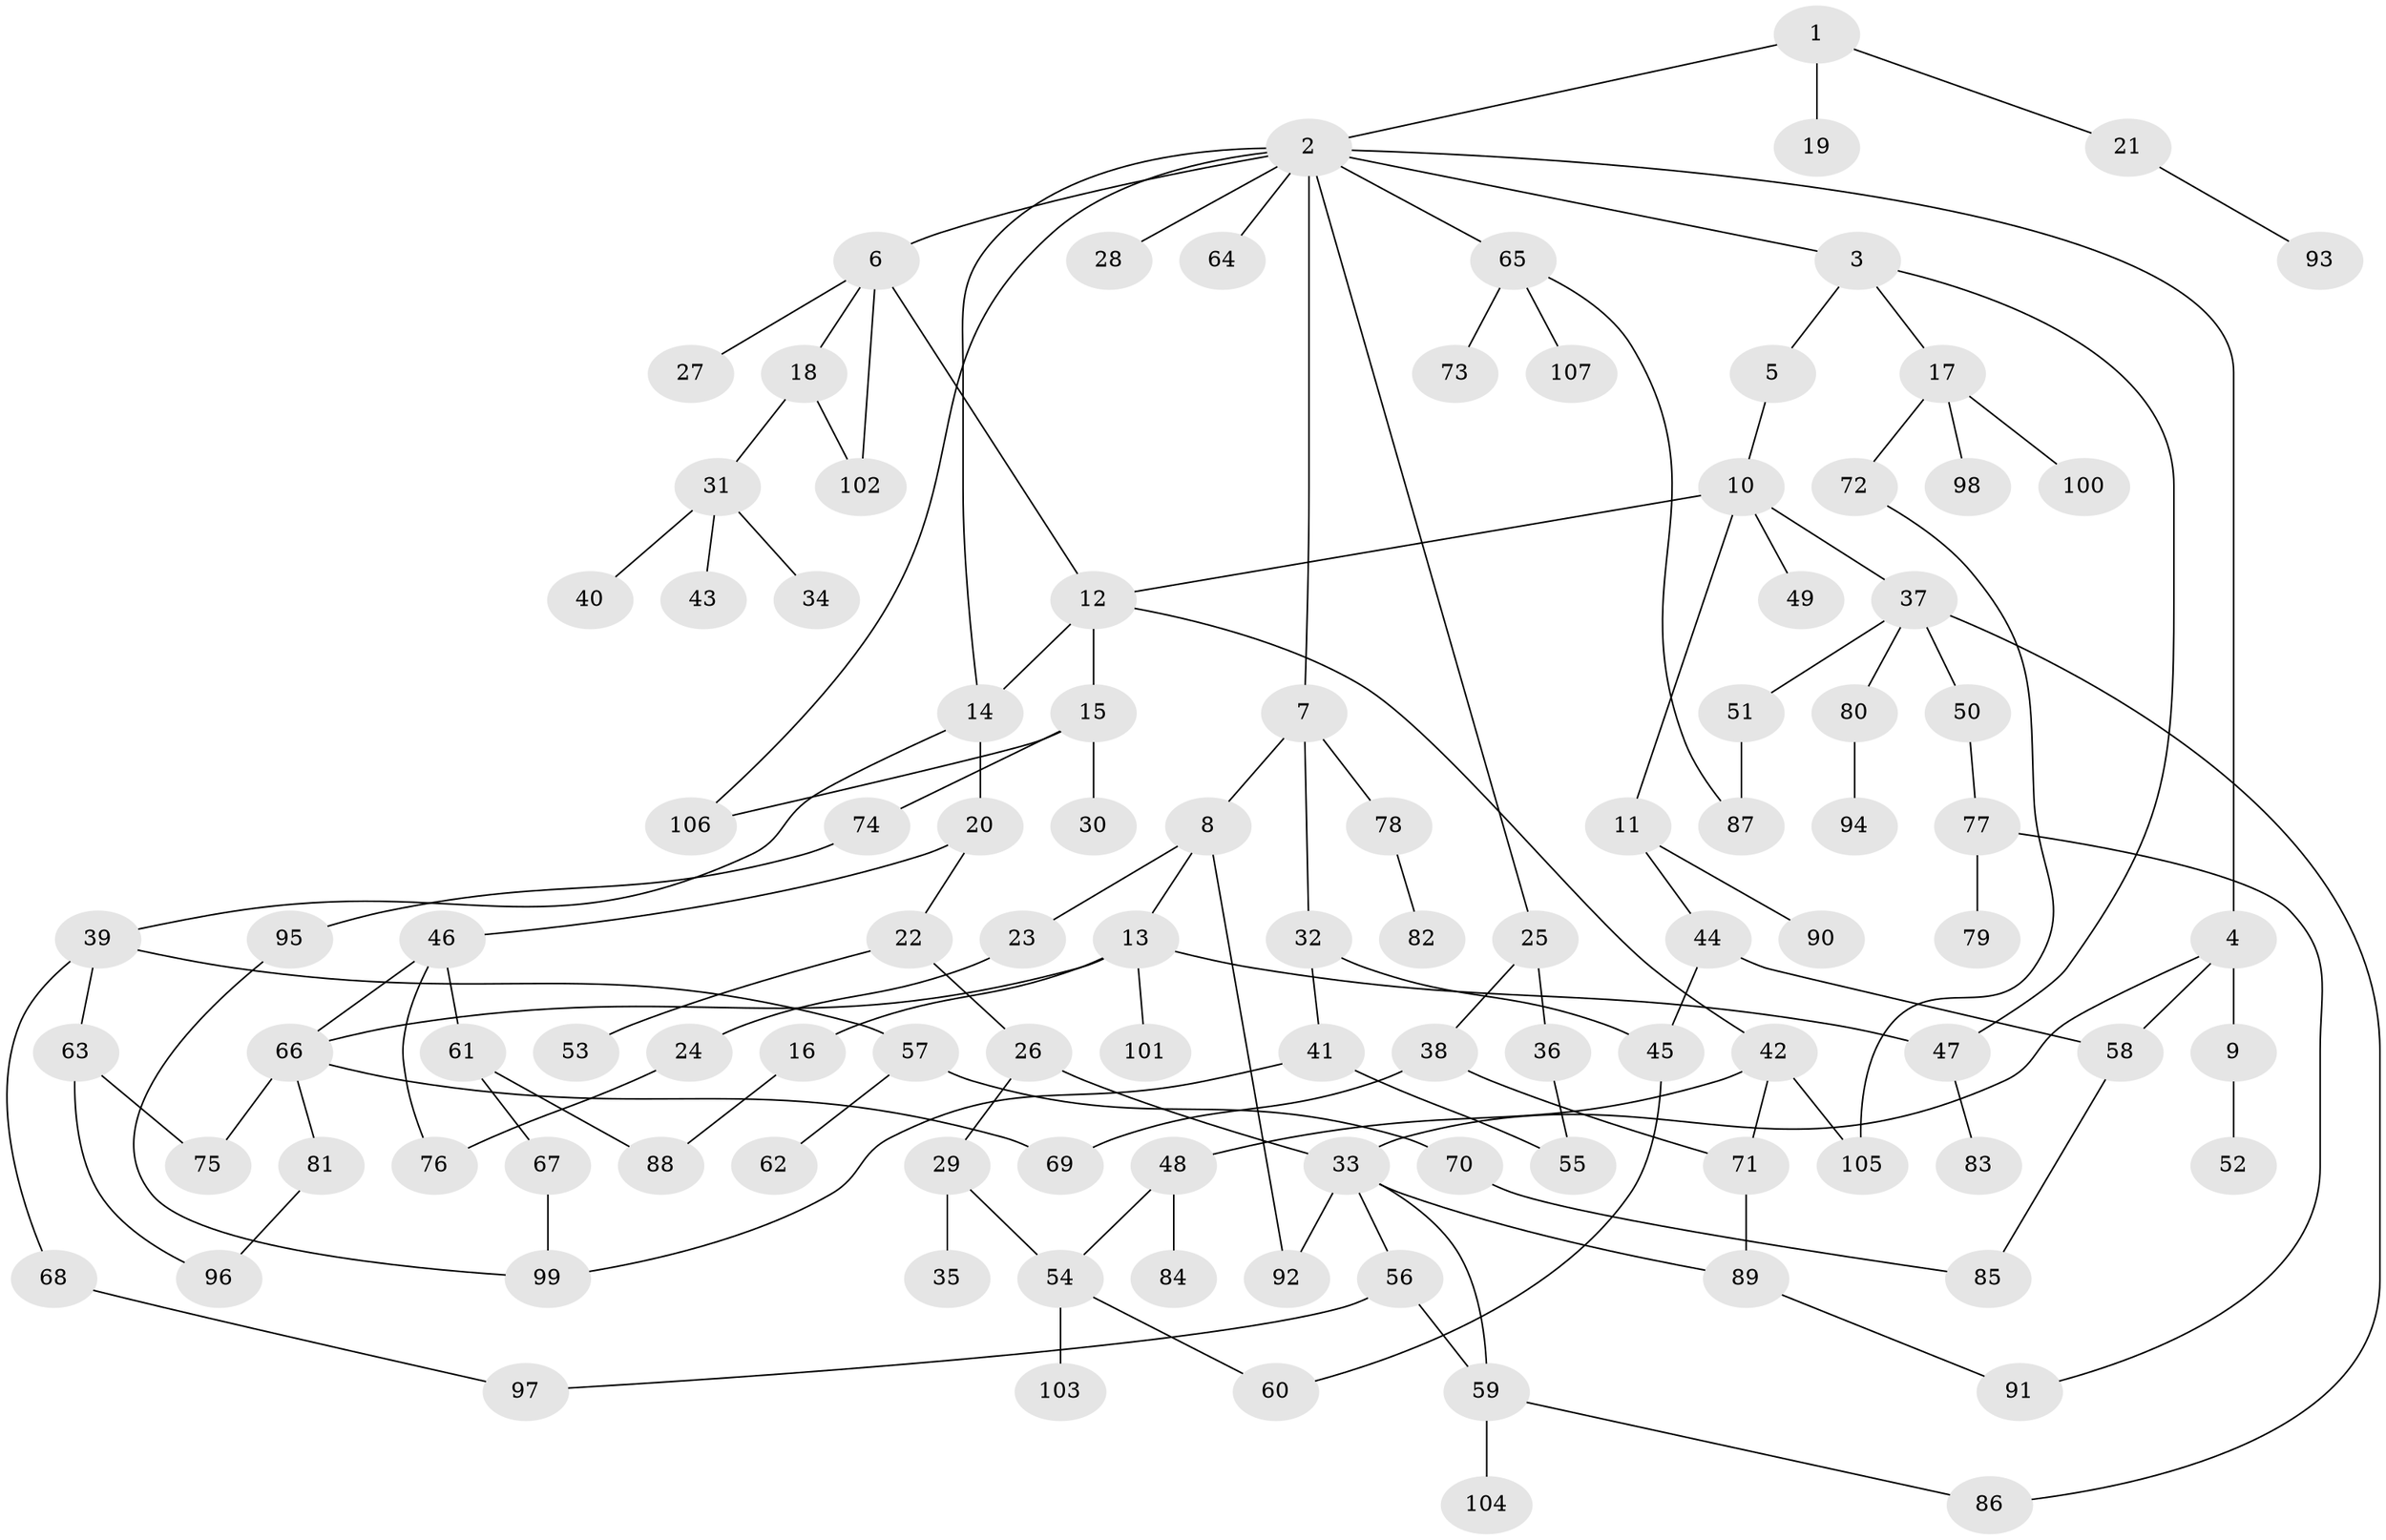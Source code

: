 // coarse degree distribution, {3: 0.21428571428571427, 12: 0.014285714285714285, 5: 0.08571428571428572, 4: 0.1, 6: 0.014285714285714285, 7: 0.02857142857142857, 1: 0.2714285714285714, 2: 0.2714285714285714}
// Generated by graph-tools (version 1.1) at 2025/41/03/06/25 10:41:27]
// undirected, 107 vertices, 135 edges
graph export_dot {
graph [start="1"]
  node [color=gray90,style=filled];
  1;
  2;
  3;
  4;
  5;
  6;
  7;
  8;
  9;
  10;
  11;
  12;
  13;
  14;
  15;
  16;
  17;
  18;
  19;
  20;
  21;
  22;
  23;
  24;
  25;
  26;
  27;
  28;
  29;
  30;
  31;
  32;
  33;
  34;
  35;
  36;
  37;
  38;
  39;
  40;
  41;
  42;
  43;
  44;
  45;
  46;
  47;
  48;
  49;
  50;
  51;
  52;
  53;
  54;
  55;
  56;
  57;
  58;
  59;
  60;
  61;
  62;
  63;
  64;
  65;
  66;
  67;
  68;
  69;
  70;
  71;
  72;
  73;
  74;
  75;
  76;
  77;
  78;
  79;
  80;
  81;
  82;
  83;
  84;
  85;
  86;
  87;
  88;
  89;
  90;
  91;
  92;
  93;
  94;
  95;
  96;
  97;
  98;
  99;
  100;
  101;
  102;
  103;
  104;
  105;
  106;
  107;
  1 -- 2;
  1 -- 19;
  1 -- 21;
  2 -- 3;
  2 -- 4;
  2 -- 6;
  2 -- 7;
  2 -- 25;
  2 -- 28;
  2 -- 64;
  2 -- 65;
  2 -- 106;
  2 -- 14;
  3 -- 5;
  3 -- 17;
  3 -- 47;
  4 -- 9;
  4 -- 33;
  4 -- 58;
  5 -- 10;
  6 -- 12;
  6 -- 18;
  6 -- 27;
  6 -- 102;
  7 -- 8;
  7 -- 32;
  7 -- 78;
  8 -- 13;
  8 -- 23;
  8 -- 92;
  9 -- 52;
  10 -- 11;
  10 -- 37;
  10 -- 49;
  10 -- 12;
  11 -- 44;
  11 -- 90;
  12 -- 14;
  12 -- 15;
  12 -- 42;
  13 -- 16;
  13 -- 101;
  13 -- 47;
  13 -- 66;
  14 -- 20;
  14 -- 39;
  15 -- 30;
  15 -- 74;
  15 -- 106;
  16 -- 88;
  17 -- 72;
  17 -- 98;
  17 -- 100;
  18 -- 31;
  18 -- 102;
  20 -- 22;
  20 -- 46;
  21 -- 93;
  22 -- 26;
  22 -- 53;
  23 -- 24;
  24 -- 76;
  25 -- 36;
  25 -- 38;
  26 -- 29;
  26 -- 33;
  29 -- 35;
  29 -- 54;
  31 -- 34;
  31 -- 40;
  31 -- 43;
  32 -- 41;
  32 -- 45;
  33 -- 56;
  33 -- 89;
  33 -- 59;
  33 -- 92;
  36 -- 55;
  37 -- 50;
  37 -- 51;
  37 -- 80;
  37 -- 86;
  38 -- 69;
  38 -- 71;
  39 -- 57;
  39 -- 63;
  39 -- 68;
  41 -- 55;
  41 -- 99;
  42 -- 48;
  42 -- 105;
  42 -- 71;
  44 -- 45;
  44 -- 58;
  45 -- 60;
  46 -- 61;
  46 -- 66;
  46 -- 76;
  47 -- 83;
  48 -- 54;
  48 -- 84;
  50 -- 77;
  51 -- 87;
  54 -- 103;
  54 -- 60;
  56 -- 59;
  56 -- 97;
  57 -- 62;
  57 -- 70;
  58 -- 85;
  59 -- 86;
  59 -- 104;
  61 -- 67;
  61 -- 88;
  63 -- 96;
  63 -- 75;
  65 -- 73;
  65 -- 107;
  65 -- 87;
  66 -- 75;
  66 -- 81;
  66 -- 69;
  67 -- 99;
  68 -- 97;
  70 -- 85;
  71 -- 89;
  72 -- 105;
  74 -- 95;
  77 -- 79;
  77 -- 91;
  78 -- 82;
  80 -- 94;
  81 -- 96;
  89 -- 91;
  95 -- 99;
}
